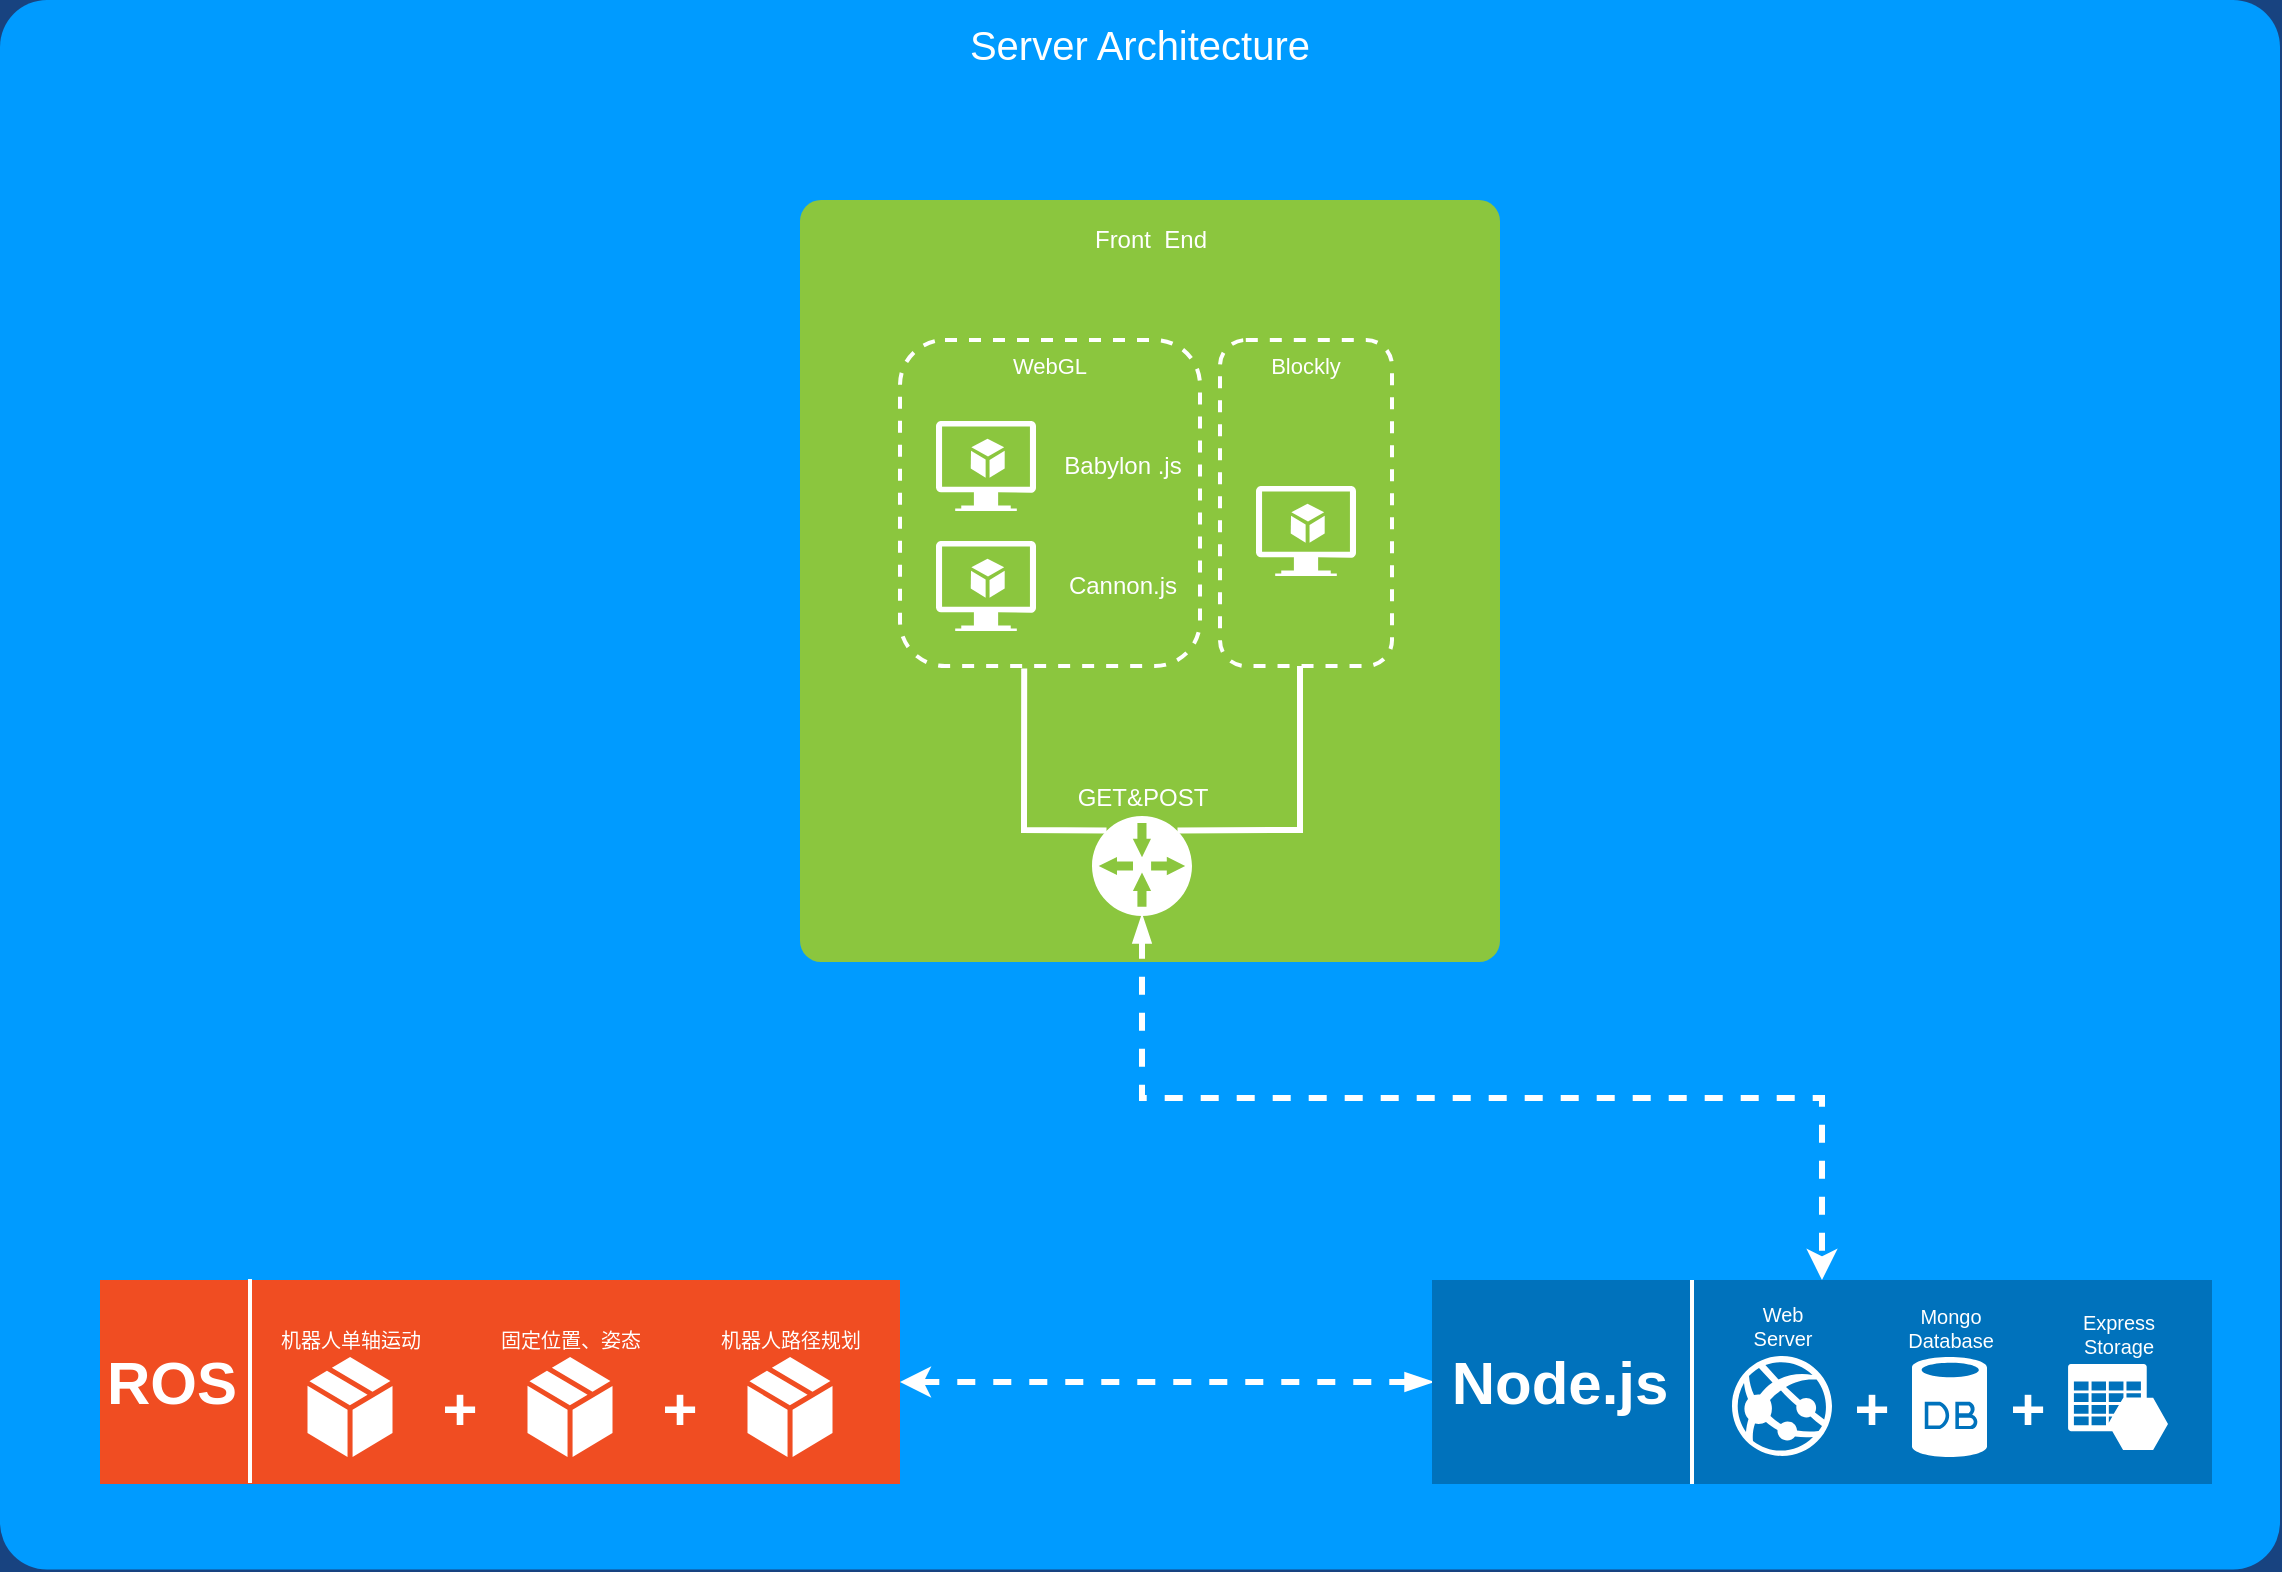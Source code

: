 <mxfile version="14.0.5" type="github">
  <diagram name="Page-1" id="7a6c530e-6e37-e111-ec74-82921da8cc10">
    <mxGraphModel dx="1498" dy="852" grid="1" gridSize="15" guides="1" tooltips="1" connect="1" arrows="1" fold="1" page="1" pageScale="1.5" pageWidth="1169" pageHeight="826" background="#184380" math="0" shadow="0">
      <root>
        <mxCell id="0" style=";html=1;" />
        <mxCell id="1" style=";html=1;" parent="0" />
        <mxCell id="23046e2b9bb16c14-116" value="Server Architecture" style="whiteSpace=wrap;html=1;rounded=1;shadow=0;strokeColor=none;strokeWidth=2;fillColor=#009BFF;fontSize=20;fontColor=#FFFFFF;align=center;arcSize=3;verticalAlign=top;spacingTop=4;" parent="1" vertex="1">
          <mxGeometry x="310" y="350" width="1140" height="784.75" as="geometry" />
        </mxCell>
        <mxCell id="23046e2b9bb16c14-27" value="" style="rounded=1;whiteSpace=wrap;html=1;shadow=0;strokeWidth=2;fillColor=#8BC63E;fontSize=12;fontColor=#000000;align=center;strokeColor=none;arcSize=3;" parent="1" vertex="1">
          <mxGeometry x="710" y="450" width="350" height="381" as="geometry" />
        </mxCell>
        <mxCell id="23046e2b9bb16c14-54" value="WebGL" style="rounded=1;whiteSpace=wrap;html=1;shadow=0;strokeWidth=2;fillColor=none;fontSize=11;fontColor=#FFFFFF;align=center;strokeColor=#FFFFFF;dashed=1;verticalAlign=top;" parent="1" vertex="1">
          <mxGeometry x="760" y="520" width="150" height="163" as="geometry" />
        </mxCell>
        <mxCell id="23046e2b9bb16c14-73" style="html=1;startArrow=none;startFill=0;startSize=10;endArrow=none;endFill=0;endSize=10;strokeWidth=3;fontSize=11;fontColor=#FFFFFF;strokeColor=#FFFFFF;rounded=0;entryX=0.414;entryY=1.008;entryDx=0;entryDy=0;exitX=0.145;exitY=0.145;exitDx=0;exitDy=0;exitPerimeter=0;entryPerimeter=0;" parent="1" source="24964f25f45c63f1-5" target="23046e2b9bb16c14-54" edge="1">
          <mxGeometry relative="1" as="geometry">
            <mxPoint x="781.0" y="686" as="targetPoint" />
            <Array as="points">
              <mxPoint x="822" y="765" />
            </Array>
          </mxGeometry>
        </mxCell>
        <mxCell id="9K7WFx4v5aUW1t7_4o5F-32" style="edgeStyle=orthogonalEdgeStyle;rounded=0;orthogonalLoop=1;jettySize=auto;html=1;exitX=0.5;exitY=1;exitDx=0;exitDy=0;exitPerimeter=0;dashed=1;startArrow=blockThin;startFill=1;strokeColor=#FFFFFF;strokeWidth=3;fontColor=#FFFFFF;" edge="1" parent="1" source="24964f25f45c63f1-5" target="23046e2b9bb16c14-86">
          <mxGeometry relative="1" as="geometry" />
        </mxCell>
        <mxCell id="24964f25f45c63f1-5" value="GET&amp;amp;POST" style="shadow=0;dashed=0;html=1;strokeColor=none;shape=mxgraph.mscae.enterprise.gateway;fillColor=#FFFFFF;rounded=0;fontSize=12;fontColor=#FFFFFF;align=center;labelPosition=center;verticalLabelPosition=top;verticalAlign=bottom;" parent="1" vertex="1">
          <mxGeometry x="856" y="758" width="50" height="50" as="geometry" />
        </mxCell>
        <mxCell id="23046e2b9bb16c14-84" value="" style="rounded=0;whiteSpace=wrap;html=1;shadow=0;strokeWidth=2;fillColor=#F04D22;fontSize=12;fontColor=#FFFFFF;align=center;strokeColor=none;arcSize=6;verticalAlign=top;" parent="1" vertex="1">
          <mxGeometry x="360" y="990" width="400" height="102" as="geometry" />
        </mxCell>
        <mxCell id="9K7WFx4v5aUW1t7_4o5F-31" style="edgeStyle=orthogonalEdgeStyle;rounded=0;orthogonalLoop=1;jettySize=auto;html=1;exitX=0;exitY=0.5;exitDx=0;exitDy=0;entryX=1;entryY=0.5;entryDx=0;entryDy=0;dashed=1;startArrow=blockThin;startFill=1;strokeColor=#FFFFFF;strokeWidth=3;fontColor=#FFFFFF;" edge="1" parent="1" source="23046e2b9bb16c14-86" target="23046e2b9bb16c14-84">
          <mxGeometry relative="1" as="geometry" />
        </mxCell>
        <mxCell id="23046e2b9bb16c14-86" value="" style="rounded=0;whiteSpace=wrap;html=1;shadow=0;strokeWidth=2;fillColor=#0072BC;fontSize=12;fontColor=#FFFFFF;align=center;strokeColor=none;arcSize=3;verticalAlign=top;" parent="1" vertex="1">
          <mxGeometry x="1026" y="990" width="390" height="102" as="geometry" />
        </mxCell>
        <mxCell id="23046e2b9bb16c14-88" value="ROS" style="text;html=1;strokeColor=none;fillColor=none;align=center;verticalAlign=middle;whiteSpace=wrap;rounded=1;shadow=0;fontSize=30;fontColor=#FFFFFF;fontStyle=1" parent="1" vertex="1">
          <mxGeometry x="376" y="1023" width="40" height="35" as="geometry" />
        </mxCell>
        <mxCell id="23046e2b9bb16c14-89" value="Node.js" style="text;html=1;strokeColor=none;fillColor=none;align=center;verticalAlign=middle;whiteSpace=wrap;rounded=1;shadow=0;fontSize=30;fontColor=#FFFFFF;fontStyle=1" parent="1" vertex="1">
          <mxGeometry x="1070" y="1023" width="40" height="35" as="geometry" />
        </mxCell>
        <mxCell id="23046e2b9bb16c14-99" value="+" style="text;html=1;strokeColor=none;fillColor=none;align=center;verticalAlign=middle;whiteSpace=wrap;rounded=1;shadow=0;fontSize=30;fontColor=#FFFFFF;fontStyle=1" parent="1" vertex="1">
          <mxGeometry x="520" y="1036" width="40" height="35" as="geometry" />
        </mxCell>
        <mxCell id="23046e2b9bb16c14-100" value="+" style="text;html=1;strokeColor=none;fillColor=none;align=center;verticalAlign=middle;whiteSpace=wrap;rounded=1;shadow=0;fontSize=30;fontColor=#FFFFFF;fontStyle=1" parent="1" vertex="1">
          <mxGeometry x="630" y="1036" width="40" height="35" as="geometry" />
        </mxCell>
        <mxCell id="23046e2b9bb16c14-104" value="" style="line;strokeWidth=2;direction=south;html=1;rounded=0;shadow=0;fillColor=none;fontSize=30;fontColor=#FFFFFF;align=center;strokeColor=#FFFFFF;" parent="1" vertex="1">
          <mxGeometry x="430" y="989.5" width="10" height="102" as="geometry" />
        </mxCell>
        <mxCell id="23046e2b9bb16c14-105" value="" style="line;strokeWidth=2;direction=south;html=1;rounded=0;shadow=0;fillColor=none;fontSize=30;fontColor=#FFFFFF;align=center;strokeColor=#FFFFFF;" parent="1" vertex="1">
          <mxGeometry x="1151" y="990" width="10" height="102" as="geometry" />
        </mxCell>
        <mxCell id="23046e2b9bb16c14-107" value="&lt;div&gt;Web&lt;/div&gt;&lt;div&gt;&lt;span&gt;Server&lt;/span&gt;&lt;/div&gt;" style="verticalLabelPosition=top;html=1;verticalAlign=bottom;strokeColor=none;fillColor=#FFFFFF;shape=mxgraph.azure.azure_website;rounded=0;shadow=0;fontSize=10;fontColor=#FFFFFF;align=center;labelPosition=center;" parent="1" vertex="1">
          <mxGeometry x="1176" y="1028" width="50" height="50" as="geometry" />
        </mxCell>
        <mxCell id="23046e2b9bb16c14-108" value="+" style="text;html=1;strokeColor=none;fillColor=none;align=center;verticalAlign=middle;whiteSpace=wrap;rounded=1;shadow=0;fontSize=30;fontColor=#FFFFFF;fontStyle=1" parent="1" vertex="1">
          <mxGeometry x="1226" y="1036" width="40" height="35" as="geometry" />
        </mxCell>
        <mxCell id="23046e2b9bb16c14-110" value="+" style="text;html=1;strokeColor=none;fillColor=none;align=center;verticalAlign=middle;whiteSpace=wrap;rounded=1;shadow=0;fontSize=30;fontColor=#FFFFFF;fontStyle=1" parent="1" vertex="1">
          <mxGeometry x="1304" y="1036" width="40" height="35" as="geometry" />
        </mxCell>
        <mxCell id="23046e2b9bb16c14-111" value="Express&lt;div&gt;Storage&lt;/div&gt;" style="shadow=0;html=1;strokeColor=none;labelPosition=center;verticalLabelPosition=top;verticalAlign=bottom;shape=mxgraph.mscae.cloud.azure_storage;fillColor=#FFFFFF;rounded=0;fontSize=10;fontColor=#FFFFFF;align=center;" parent="1" vertex="1">
          <mxGeometry x="1344" y="1032" width="50" height="43" as="geometry" />
        </mxCell>
        <mxCell id="9K7WFx4v5aUW1t7_4o5F-23" style="html=1;startArrow=none;startFill=0;startSize=10;endArrow=none;endFill=0;endSize=10;strokeWidth=3;fontSize=11;fontColor=#FFFFFF;strokeColor=#FFFFFF;rounded=0;entryX=0.5;entryY=1;entryDx=0;entryDy=0;exitX=0.855;exitY=0.145;exitDx=0;exitDy=0;exitPerimeter=0;" edge="1" parent="1" source="24964f25f45c63f1-5">
          <mxGeometry relative="1" as="geometry">
            <mxPoint x="1020.25" y="765.25" as="sourcePoint" />
            <mxPoint x="960" y="683" as="targetPoint" />
            <Array as="points">
              <mxPoint x="960" y="765" />
            </Array>
          </mxGeometry>
        </mxCell>
        <mxCell id="9K7WFx4v5aUW1t7_4o5F-24" value="Blockly" style="rounded=1;whiteSpace=wrap;html=1;shadow=0;strokeWidth=2;fillColor=none;fontSize=11;fontColor=#FFFFFF;align=center;strokeColor=#FFFFFF;dashed=1;verticalAlign=top;" vertex="1" parent="1">
          <mxGeometry x="920" y="520" width="86" height="163" as="geometry" />
        </mxCell>
        <mxCell id="9K7WFx4v5aUW1t7_4o5F-27" value="Front&amp;nbsp; End" style="text;html=1;strokeColor=none;fillColor=none;align=center;verticalAlign=middle;whiteSpace=wrap;rounded=0;fontColor=#FFFFFF;" vertex="1" parent="1">
          <mxGeometry x="850.5" y="460" width="69" height="20" as="geometry" />
        </mxCell>
        <mxCell id="9K7WFx4v5aUW1t7_4o5F-33" value="Babylon .js" style="text;html=1;strokeColor=none;fillColor=none;align=center;verticalAlign=middle;whiteSpace=wrap;rounded=0;fontColor=#FFFFFF;" vertex="1" parent="1">
          <mxGeometry x="837" y="573" width="69" height="20" as="geometry" />
        </mxCell>
        <mxCell id="9K7WFx4v5aUW1t7_4o5F-34" value="Cannon.js" style="text;html=1;strokeColor=none;fillColor=none;align=center;verticalAlign=middle;whiteSpace=wrap;rounded=0;fontColor=#FFFFFF;" vertex="1" parent="1">
          <mxGeometry x="837" y="633" width="69" height="20" as="geometry" />
        </mxCell>
        <mxCell id="9K7WFx4v5aUW1t7_4o5F-36" value="Mongo&lt;br&gt;Database" style="verticalLabelPosition=top;html=1;verticalAlign=bottom;align=center;strokeColor=none;shape=mxgraph.azure.database;fontColor=#FFFFFF;fillColor=#FFFFFF;rounded=0;shadow=0;fontSize=10;labelPosition=center;" vertex="1" parent="1">
          <mxGeometry x="1266" y="1028.5" width="37.5" height="50" as="geometry" />
        </mxCell>
        <mxCell id="9K7WFx4v5aUW1t7_4o5F-117" value="&lt;span style=&quot;font-size: 10px&quot;&gt;机器人单轴运动&lt;/span&gt;" style="verticalLabelPosition=top;html=1;verticalAlign=bottom;align=center;strokeColor=none;shape=mxgraph.azure.cloud_service_package_file;fontColor=#FFFFFF;gradientColor=#ffffff;fillColor=#FFFFFF;labelPosition=center;" vertex="1" parent="1">
          <mxGeometry x="463.75" y="1028.5" width="42.5" height="50" as="geometry" />
        </mxCell>
        <mxCell id="9K7WFx4v5aUW1t7_4o5F-118" value="&lt;span style=&quot;font-size: 10px&quot;&gt;固定位置、姿态&lt;/span&gt;" style="verticalLabelPosition=top;html=1;verticalAlign=bottom;align=center;strokeColor=none;shape=mxgraph.azure.cloud_service_package_file;fontColor=#FFFFFF;gradientColor=#ffffff;fillColor=#FFFFFF;labelPosition=center;" vertex="1" parent="1">
          <mxGeometry x="573.75" y="1028.5" width="42.5" height="50" as="geometry" />
        </mxCell>
        <mxCell id="9K7WFx4v5aUW1t7_4o5F-123" value="" style="verticalLabelPosition=bottom;html=1;verticalAlign=top;align=center;strokeColor=none;shape=mxgraph.azure.virtual_machine_feature;pointerEvents=1;fontColor=#FFFFFF;fillColor=#FFFFFF;" vertex="1" parent="1">
          <mxGeometry x="778" y="560.5" width="50" height="45" as="geometry" />
        </mxCell>
        <mxCell id="9K7WFx4v5aUW1t7_4o5F-124" value="" style="verticalLabelPosition=bottom;html=1;verticalAlign=top;align=center;strokeColor=none;shape=mxgraph.azure.virtual_machine_feature;pointerEvents=1;fontColor=#FFFFFF;fillColor=#FFFFFF;" vertex="1" parent="1">
          <mxGeometry x="778" y="620.5" width="50" height="45" as="geometry" />
        </mxCell>
        <mxCell id="9K7WFx4v5aUW1t7_4o5F-125" value="" style="verticalLabelPosition=bottom;html=1;verticalAlign=top;align=center;strokeColor=none;shape=mxgraph.azure.virtual_machine_feature;pointerEvents=1;fontColor=#FFFFFF;fillColor=#FFFFFF;" vertex="1" parent="1">
          <mxGeometry x="938" y="593" width="50" height="45" as="geometry" />
        </mxCell>
        <mxCell id="9K7WFx4v5aUW1t7_4o5F-126" value="&lt;span style=&quot;font-size: 10px&quot;&gt;机器人路径规划&lt;/span&gt;" style="verticalLabelPosition=top;html=1;verticalAlign=bottom;align=center;strokeColor=none;shape=mxgraph.azure.cloud_service_package_file;fontColor=#FFFFFF;gradientColor=#ffffff;fillColor=#FFFFFF;labelPosition=center;" vertex="1" parent="1">
          <mxGeometry x="683.75" y="1028.5" width="42.5" height="50" as="geometry" />
        </mxCell>
      </root>
    </mxGraphModel>
  </diagram>
</mxfile>
